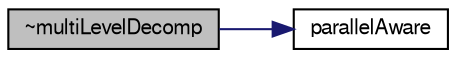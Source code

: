 digraph "~multiLevelDecomp"
{
  bgcolor="transparent";
  edge [fontname="FreeSans",fontsize="10",labelfontname="FreeSans",labelfontsize="10"];
  node [fontname="FreeSans",fontsize="10",shape=record];
  rankdir="LR";
  Node308 [label="~multiLevelDecomp",height=0.2,width=0.4,color="black", fillcolor="grey75", style="filled", fontcolor="black"];
  Node308 -> Node309 [color="midnightblue",fontsize="10",style="solid",fontname="FreeSans"];
  Node309 [label="parallelAware",height=0.2,width=0.4,color="black",URL="$a28614.html#a77e9af808a5829cb0a4383f9c3dd5b21",tooltip="Is method parallel aware (i.e. does it synchronize domains across. "];
}
